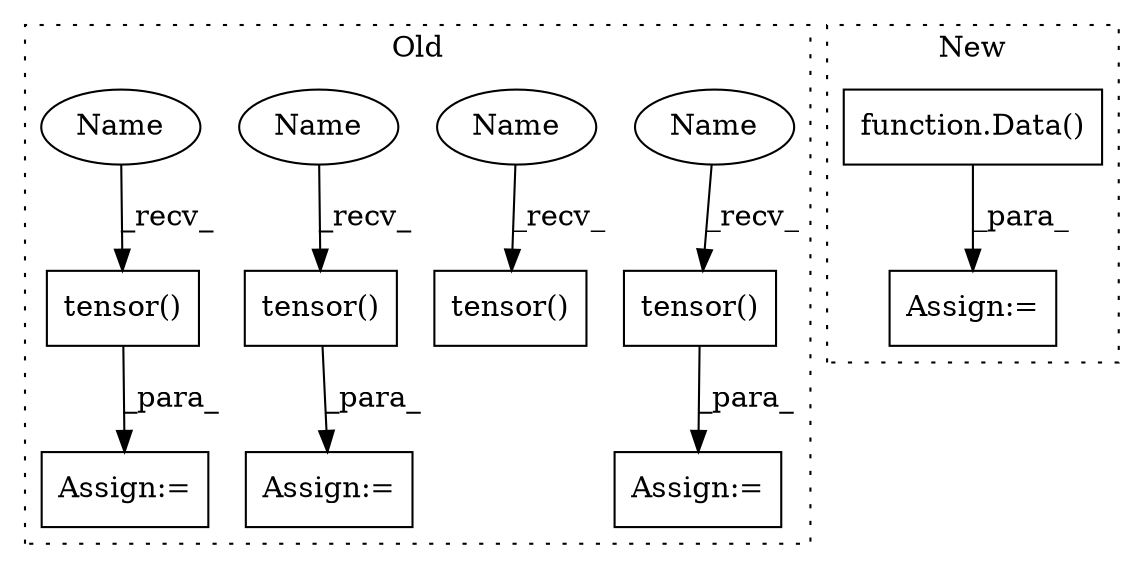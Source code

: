 digraph G {
subgraph cluster0 {
1 [label="tensor()" a="75" s="3143,3167" l="10,19" shape="box"];
3 [label="tensor()" a="75" s="2747,2774" l="10,19" shape="box"];
5 [label="Assign:=" a="68" s="3139" l="3" shape="box"];
6 [label="tensor()" a="75" s="3534,3565" l="10,19" shape="box"];
7 [label="Assign:=" a="68" s="3531" l="3" shape="box"];
8 [label="tensor()" a="75" s="3335,3368" l="10,19" shape="box"];
9 [label="Assign:=" a="68" s="2744" l="3" shape="box"];
10 [label="Name" a="87" s="3143" l="2" shape="ellipse"];
11 [label="Name" a="87" s="3335" l="2" shape="ellipse"];
12 [label="Name" a="87" s="3534" l="2" shape="ellipse"];
13 [label="Name" a="87" s="2747" l="2" shape="ellipse"];
label = "Old";
style="dotted";
}
subgraph cluster1 {
2 [label="function.Data()" a="75" s="6676" l="12" shape="box"];
4 [label="Assign:=" a="68" s="6673" l="3" shape="box"];
label = "New";
style="dotted";
}
1 -> 5 [label="_para_"];
2 -> 4 [label="_para_"];
3 -> 9 [label="_para_"];
6 -> 7 [label="_para_"];
10 -> 1 [label="_recv_"];
11 -> 8 [label="_recv_"];
12 -> 6 [label="_recv_"];
13 -> 3 [label="_recv_"];
}